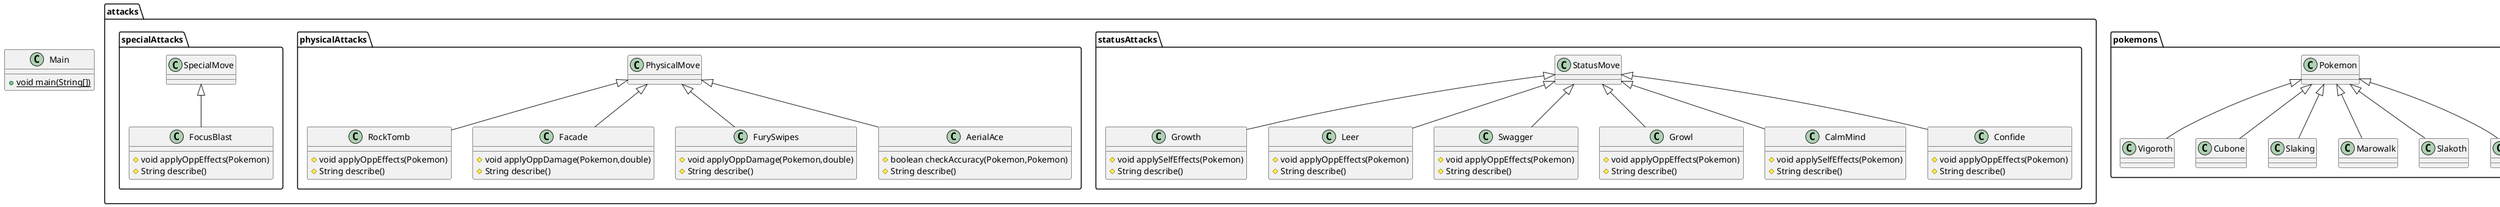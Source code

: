 @startuml
class attacks.statusAttacks.Growth {
# void applySelfEffects(Pokemon)
# String describe()
}
class pokemons.Vigoroth {
}
class pokemons.Cubone {
}
class attacks.physicalAttacks.RockTomb {
# void applyOppEffects(Pokemon)
# String describe()
}
class attacks.statusAttacks.Leer {
# void applyOppEffects(Pokemon)
# String describe()
}
class attacks.statusAttacks.Swagger {
# void applyOppEffects(Pokemon)
# String describe()
}
class attacks.physicalAttacks.Facade {
# void applyOppDamage(Pokemon,double)
# String describe()
}
class attacks.physicalAttacks.FurySwipes {
# void applyOppDamage(Pokemon,double)
# String describe()
}
class attacks.statusAttacks.Growl {
# void applyOppEffects(Pokemon)
# String describe()
}
class attacks.specialAttacks.FocusBlast {
# void applyOppEffects(Pokemon)
# String describe()
}
class pokemons.Slaking {
}
class attacks.physicalAttacks.AerialAce {
# boolean checkAccuracy(Pokemon,Pokemon)
# String describe()
}
class pokemons.Marowalk {
}
class attacks.statusAttacks.CalmMind {
# void applySelfEffects(Pokemon)
# String describe()
}
class pokemons.Slakoth {
}
class attacks.statusAttacks.Confide {
# void applyOppEffects(Pokemon)
# String describe()
}
class pokemons.Comfey {
}
class Main {
+ {static} void main(String[])
}


attacks.statusAttacks.StatusMove <|-- attacks.statusAttacks.Growth
pokemons.Pokemon <|-- pokemons.Vigoroth
pokemons.Pokemon <|-- pokemons.Cubone
attacks.physicalAttacks.PhysicalMove <|-- attacks.physicalAttacks.RockTomb
attacks.statusAttacks.StatusMove <|-- attacks.statusAttacks.Leer
attacks.statusAttacks.StatusMove <|-- attacks.statusAttacks.Swagger
attacks.physicalAttacks.PhysicalMove <|-- attacks.physicalAttacks.Facade
attacks.physicalAttacks.PhysicalMove <|-- attacks.physicalAttacks.FurySwipes
attacks.statusAttacks.StatusMove <|-- attacks.statusAttacks.Growl
attacks.specialAttacks.SpecialMove <|-- attacks.specialAttacks.FocusBlast
pokemons.Pokemon <|-- pokemons.Slaking
attacks.physicalAttacks.PhysicalMove <|-- attacks.physicalAttacks.AerialAce
pokemons.Pokemon <|-- pokemons.Marowalk
attacks.statusAttacks.StatusMove <|-- attacks.statusAttacks.CalmMind
pokemons.Pokemon <|-- pokemons.Slakoth
attacks.statusAttacks.StatusMove <|-- attacks.statusAttacks.Confide
pokemons.Pokemon <|-- pokemons.Comfey
@enduml